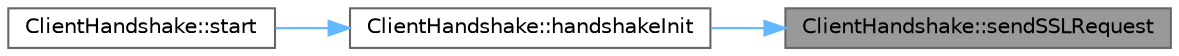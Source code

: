 digraph "ClientHandshake::sendSSLRequest"
{
 // INTERACTIVE_SVG=YES
 // LATEX_PDF_SIZE
  bgcolor="transparent";
  edge [fontname=Helvetica,fontsize=10,labelfontname=Helvetica,labelfontsize=10];
  node [fontname=Helvetica,fontsize=10,shape=box,height=0.2,width=0.4];
  rankdir="RL";
  Node1 [id="Node000001",label="ClientHandshake::sendSSLRequest",height=0.2,width=0.4,color="gray40", fillcolor="grey60", style="filled", fontcolor="black",tooltip=" "];
  Node1 -> Node2 [id="edge3_Node000001_Node000002",dir="back",color="steelblue1",style="solid",tooltip=" "];
  Node2 [id="Node000002",label="ClientHandshake::handshakeInit",height=0.2,width=0.4,color="grey40", fillcolor="white", style="filled",URL="$d5/d39/a00676_ae556000c9c1c0f19a20943ffa2b5561b.html#ae556000c9c1c0f19a20943ffa2b5561b",tooltip=" "];
  Node2 -> Node3 [id="edge4_Node000002_Node000003",dir="back",color="steelblue1",style="solid",tooltip=" "];
  Node3 [id="Node000003",label="ClientHandshake::start",height=0.2,width=0.4,color="grey40", fillcolor="white", style="filled",URL="$d5/d39/a00676_a718dc99be28497d155a2f1f751368d38.html#a718dc99be28497d155a2f1f751368d38",tooltip=" "];
}

